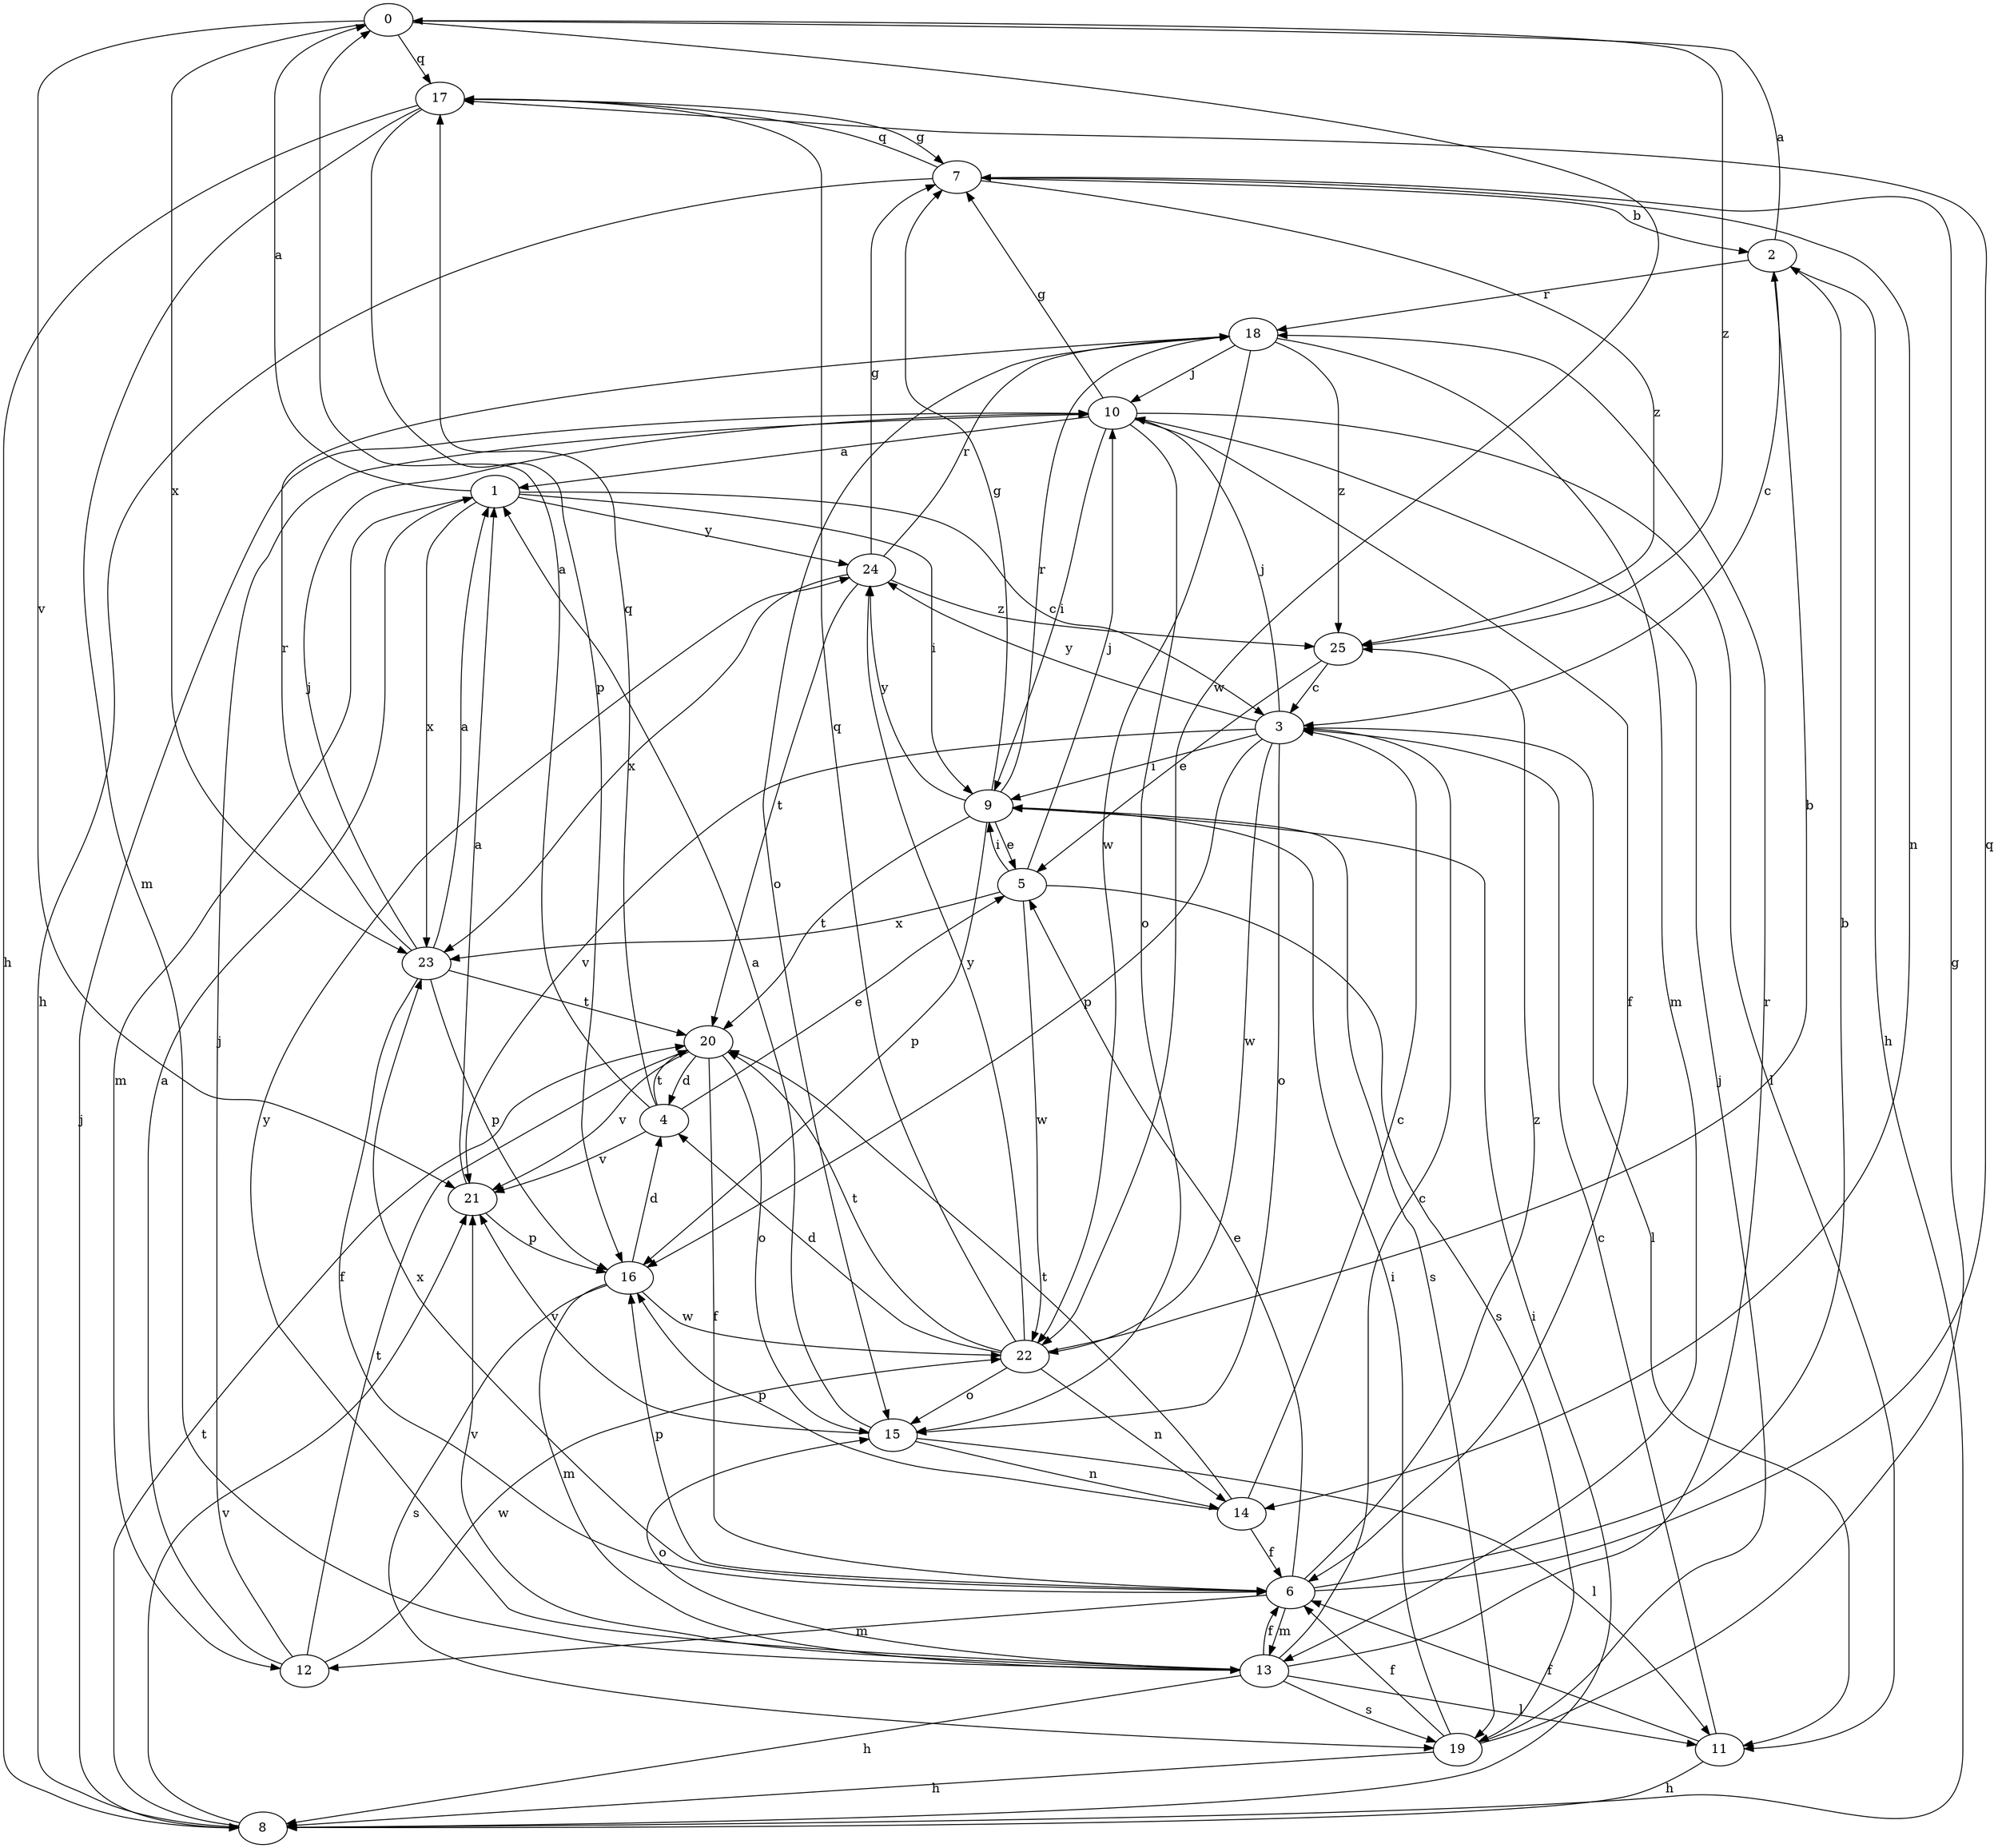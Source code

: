 strict digraph  {
0;
1;
2;
3;
4;
5;
6;
7;
8;
9;
10;
11;
12;
13;
14;
15;
16;
17;
18;
19;
20;
21;
22;
23;
24;
25;
0 -> 17  [label=q];
0 -> 21  [label=v];
0 -> 22  [label=w];
0 -> 23  [label=x];
0 -> 25  [label=z];
1 -> 0  [label=a];
1 -> 3  [label=c];
1 -> 9  [label=i];
1 -> 12  [label=m];
1 -> 23  [label=x];
1 -> 24  [label=y];
2 -> 0  [label=a];
2 -> 3  [label=c];
2 -> 8  [label=h];
2 -> 18  [label=r];
3 -> 9  [label=i];
3 -> 10  [label=j];
3 -> 11  [label=l];
3 -> 15  [label=o];
3 -> 16  [label=p];
3 -> 21  [label=v];
3 -> 22  [label=w];
3 -> 24  [label=y];
4 -> 0  [label=a];
4 -> 5  [label=e];
4 -> 17  [label=q];
4 -> 20  [label=t];
4 -> 21  [label=v];
5 -> 9  [label=i];
5 -> 10  [label=j];
5 -> 19  [label=s];
5 -> 22  [label=w];
5 -> 23  [label=x];
6 -> 2  [label=b];
6 -> 5  [label=e];
6 -> 12  [label=m];
6 -> 13  [label=m];
6 -> 16  [label=p];
6 -> 17  [label=q];
6 -> 23  [label=x];
6 -> 25  [label=z];
7 -> 2  [label=b];
7 -> 8  [label=h];
7 -> 14  [label=n];
7 -> 17  [label=q];
7 -> 25  [label=z];
8 -> 9  [label=i];
8 -> 10  [label=j];
8 -> 20  [label=t];
8 -> 21  [label=v];
9 -> 5  [label=e];
9 -> 7  [label=g];
9 -> 16  [label=p];
9 -> 18  [label=r];
9 -> 19  [label=s];
9 -> 20  [label=t];
9 -> 24  [label=y];
10 -> 1  [label=a];
10 -> 6  [label=f];
10 -> 7  [label=g];
10 -> 9  [label=i];
10 -> 11  [label=l];
10 -> 15  [label=o];
11 -> 3  [label=c];
11 -> 6  [label=f];
11 -> 8  [label=h];
12 -> 1  [label=a];
12 -> 10  [label=j];
12 -> 20  [label=t];
12 -> 22  [label=w];
13 -> 3  [label=c];
13 -> 6  [label=f];
13 -> 8  [label=h];
13 -> 11  [label=l];
13 -> 15  [label=o];
13 -> 18  [label=r];
13 -> 19  [label=s];
13 -> 21  [label=v];
13 -> 24  [label=y];
14 -> 3  [label=c];
14 -> 6  [label=f];
14 -> 16  [label=p];
14 -> 20  [label=t];
15 -> 1  [label=a];
15 -> 11  [label=l];
15 -> 14  [label=n];
15 -> 21  [label=v];
16 -> 4  [label=d];
16 -> 13  [label=m];
16 -> 19  [label=s];
16 -> 22  [label=w];
17 -> 7  [label=g];
17 -> 8  [label=h];
17 -> 13  [label=m];
17 -> 16  [label=p];
18 -> 10  [label=j];
18 -> 13  [label=m];
18 -> 15  [label=o];
18 -> 22  [label=w];
18 -> 25  [label=z];
19 -> 6  [label=f];
19 -> 7  [label=g];
19 -> 8  [label=h];
19 -> 9  [label=i];
19 -> 10  [label=j];
20 -> 4  [label=d];
20 -> 6  [label=f];
20 -> 15  [label=o];
20 -> 21  [label=v];
21 -> 1  [label=a];
21 -> 16  [label=p];
22 -> 2  [label=b];
22 -> 4  [label=d];
22 -> 14  [label=n];
22 -> 15  [label=o];
22 -> 17  [label=q];
22 -> 20  [label=t];
22 -> 24  [label=y];
23 -> 1  [label=a];
23 -> 6  [label=f];
23 -> 10  [label=j];
23 -> 16  [label=p];
23 -> 18  [label=r];
23 -> 20  [label=t];
24 -> 7  [label=g];
24 -> 18  [label=r];
24 -> 20  [label=t];
24 -> 23  [label=x];
24 -> 25  [label=z];
25 -> 3  [label=c];
25 -> 5  [label=e];
}
